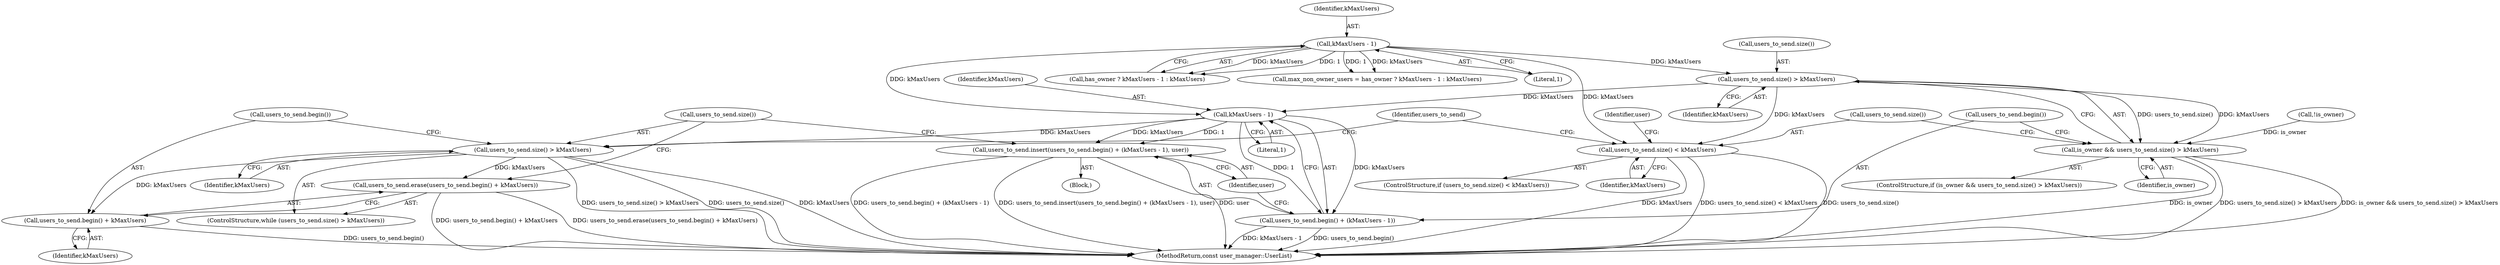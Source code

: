 digraph "0_Chrome_c66b1fc49870c514b1c1e8b53498153176d7ec2b_5@API" {
"1000160" [label="(Call,users_to_send.size() > kMaxUsers)"];
"1000115" [label="(Call,kMaxUsers - 1)"];
"1000158" [label="(Call,is_owner && users_to_send.size() > kMaxUsers)"];
"1000167" [label="(Call,kMaxUsers - 1)"];
"1000164" [label="(Call,users_to_send.insert(users_to_send.begin() + (kMaxUsers - 1), user))"];
"1000165" [label="(Call,users_to_send.begin() + (kMaxUsers - 1))"];
"1000172" [label="(Call,users_to_send.size() > kMaxUsers)"];
"1000175" [label="(Call,users_to_send.erase(users_to_send.begin() + kMaxUsers))"];
"1000176" [label="(Call,users_to_send.begin() + kMaxUsers)"];
"1000181" [label="(Call,users_to_send.size() < kMaxUsers)"];
"1000158" [label="(Call,is_owner && users_to_send.size() > kMaxUsers)"];
"1000183" [label="(Identifier,kMaxUsers)"];
"1000169" [label="(Literal,1)"];
"1000172" [label="(Call,users_to_send.size() > kMaxUsers)"];
"1000174" [label="(Identifier,kMaxUsers)"];
"1000163" [label="(Block,)"];
"1000113" [label="(Call,has_owner ? kMaxUsers - 1 : kMaxUsers)"];
"1000115" [label="(Call,kMaxUsers - 1)"];
"1000175" [label="(Call,users_to_send.erase(users_to_send.begin() + kMaxUsers))"];
"1000178" [label="(Identifier,kMaxUsers)"];
"1000182" [label="(Call,users_to_send.size())"];
"1000177" [label="(Call,users_to_send.begin())"];
"1000181" [label="(Call,users_to_send.size() < kMaxUsers)"];
"1000188" [label="(Identifier,users_to_send)"];
"1000171" [label="(ControlStructure,while (users_to_send.size() > kMaxUsers))"];
"1000162" [label="(Identifier,kMaxUsers)"];
"1000111" [label="(Call,max_non_owner_users = has_owner ? kMaxUsers - 1 : kMaxUsers)"];
"1000165" [label="(Call,users_to_send.begin() + (kMaxUsers - 1))"];
"1000168" [label="(Identifier,kMaxUsers)"];
"1000116" [label="(Identifier,kMaxUsers)"];
"1000189" [label="(MethodReturn,const user_manager::UserList)"];
"1000153" [label="(Call,!is_owner)"];
"1000159" [label="(Identifier,is_owner)"];
"1000173" [label="(Call,users_to_send.size())"];
"1000161" [label="(Call,users_to_send.size())"];
"1000170" [label="(Identifier,user)"];
"1000166" [label="(Call,users_to_send.begin())"];
"1000186" [label="(Identifier,user)"];
"1000117" [label="(Literal,1)"];
"1000157" [label="(ControlStructure,if (is_owner && users_to_send.size() > kMaxUsers))"];
"1000164" [label="(Call,users_to_send.insert(users_to_send.begin() + (kMaxUsers - 1), user))"];
"1000176" [label="(Call,users_to_send.begin() + kMaxUsers)"];
"1000180" [label="(ControlStructure,if (users_to_send.size() < kMaxUsers))"];
"1000160" [label="(Call,users_to_send.size() > kMaxUsers)"];
"1000167" [label="(Call,kMaxUsers - 1)"];
"1000160" -> "1000158"  [label="AST: "];
"1000160" -> "1000162"  [label="CFG: "];
"1000161" -> "1000160"  [label="AST: "];
"1000162" -> "1000160"  [label="AST: "];
"1000158" -> "1000160"  [label="CFG: "];
"1000160" -> "1000158"  [label="DDG: users_to_send.size()"];
"1000160" -> "1000158"  [label="DDG: kMaxUsers"];
"1000115" -> "1000160"  [label="DDG: kMaxUsers"];
"1000160" -> "1000167"  [label="DDG: kMaxUsers"];
"1000160" -> "1000181"  [label="DDG: kMaxUsers"];
"1000115" -> "1000113"  [label="AST: "];
"1000115" -> "1000117"  [label="CFG: "];
"1000116" -> "1000115"  [label="AST: "];
"1000117" -> "1000115"  [label="AST: "];
"1000113" -> "1000115"  [label="CFG: "];
"1000115" -> "1000111"  [label="DDG: kMaxUsers"];
"1000115" -> "1000111"  [label="DDG: 1"];
"1000115" -> "1000113"  [label="DDG: kMaxUsers"];
"1000115" -> "1000113"  [label="DDG: 1"];
"1000115" -> "1000167"  [label="DDG: kMaxUsers"];
"1000115" -> "1000181"  [label="DDG: kMaxUsers"];
"1000158" -> "1000157"  [label="AST: "];
"1000158" -> "1000159"  [label="CFG: "];
"1000159" -> "1000158"  [label="AST: "];
"1000166" -> "1000158"  [label="CFG: "];
"1000182" -> "1000158"  [label="CFG: "];
"1000158" -> "1000189"  [label="DDG: is_owner"];
"1000158" -> "1000189"  [label="DDG: users_to_send.size() > kMaxUsers"];
"1000158" -> "1000189"  [label="DDG: is_owner && users_to_send.size() > kMaxUsers"];
"1000153" -> "1000158"  [label="DDG: is_owner"];
"1000167" -> "1000165"  [label="AST: "];
"1000167" -> "1000169"  [label="CFG: "];
"1000168" -> "1000167"  [label="AST: "];
"1000169" -> "1000167"  [label="AST: "];
"1000165" -> "1000167"  [label="CFG: "];
"1000167" -> "1000164"  [label="DDG: kMaxUsers"];
"1000167" -> "1000164"  [label="DDG: 1"];
"1000167" -> "1000165"  [label="DDG: kMaxUsers"];
"1000167" -> "1000165"  [label="DDG: 1"];
"1000167" -> "1000172"  [label="DDG: kMaxUsers"];
"1000164" -> "1000163"  [label="AST: "];
"1000164" -> "1000170"  [label="CFG: "];
"1000165" -> "1000164"  [label="AST: "];
"1000170" -> "1000164"  [label="AST: "];
"1000173" -> "1000164"  [label="CFG: "];
"1000164" -> "1000189"  [label="DDG: users_to_send.begin() + (kMaxUsers - 1)"];
"1000164" -> "1000189"  [label="DDG: users_to_send.insert(users_to_send.begin() + (kMaxUsers - 1), user)"];
"1000164" -> "1000189"  [label="DDG: user"];
"1000166" -> "1000165"  [label="AST: "];
"1000170" -> "1000165"  [label="CFG: "];
"1000165" -> "1000189"  [label="DDG: users_to_send.begin()"];
"1000165" -> "1000189"  [label="DDG: kMaxUsers - 1"];
"1000172" -> "1000171"  [label="AST: "];
"1000172" -> "1000174"  [label="CFG: "];
"1000173" -> "1000172"  [label="AST: "];
"1000174" -> "1000172"  [label="AST: "];
"1000177" -> "1000172"  [label="CFG: "];
"1000188" -> "1000172"  [label="CFG: "];
"1000172" -> "1000189"  [label="DDG: users_to_send.size() > kMaxUsers"];
"1000172" -> "1000189"  [label="DDG: users_to_send.size()"];
"1000172" -> "1000189"  [label="DDG: kMaxUsers"];
"1000172" -> "1000175"  [label="DDG: kMaxUsers"];
"1000172" -> "1000176"  [label="DDG: kMaxUsers"];
"1000175" -> "1000171"  [label="AST: "];
"1000175" -> "1000176"  [label="CFG: "];
"1000176" -> "1000175"  [label="AST: "];
"1000173" -> "1000175"  [label="CFG: "];
"1000175" -> "1000189"  [label="DDG: users_to_send.begin() + kMaxUsers"];
"1000175" -> "1000189"  [label="DDG: users_to_send.erase(users_to_send.begin() + kMaxUsers)"];
"1000176" -> "1000178"  [label="CFG: "];
"1000177" -> "1000176"  [label="AST: "];
"1000178" -> "1000176"  [label="AST: "];
"1000176" -> "1000189"  [label="DDG: users_to_send.begin()"];
"1000181" -> "1000180"  [label="AST: "];
"1000181" -> "1000183"  [label="CFG: "];
"1000182" -> "1000181"  [label="AST: "];
"1000183" -> "1000181"  [label="AST: "];
"1000186" -> "1000181"  [label="CFG: "];
"1000188" -> "1000181"  [label="CFG: "];
"1000181" -> "1000189"  [label="DDG: users_to_send.size() < kMaxUsers"];
"1000181" -> "1000189"  [label="DDG: users_to_send.size()"];
"1000181" -> "1000189"  [label="DDG: kMaxUsers"];
}
